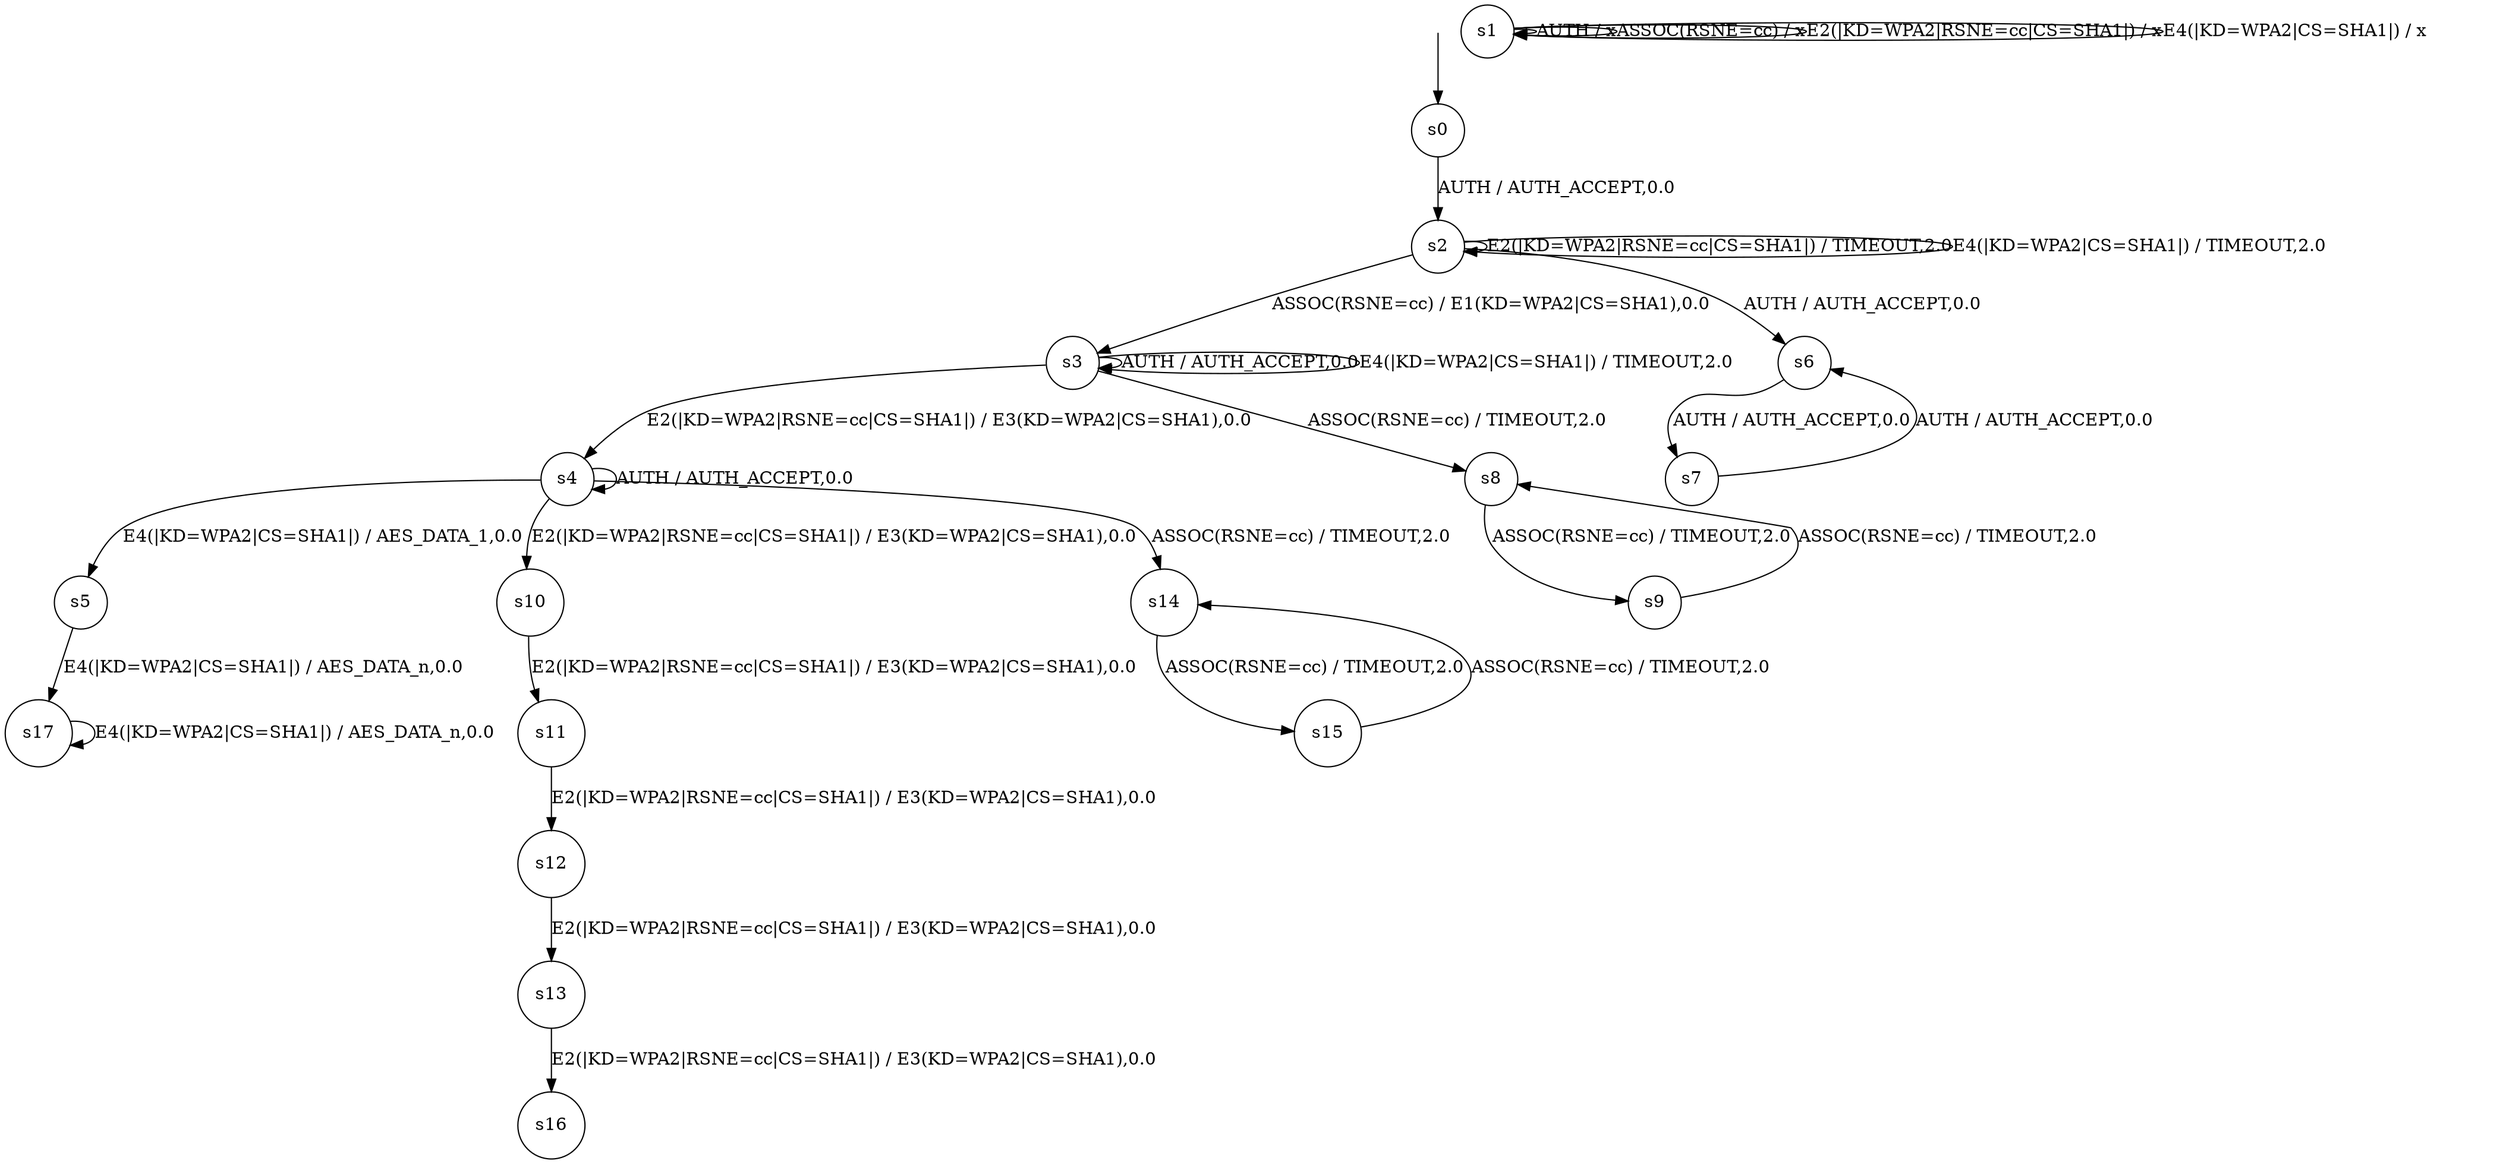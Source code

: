 digraph g {

	s0 [shape="circle" label="s0"];
	s1 [shape="circle" label="s1"];
	s2 [shape="circle" label="s2"];
	s3 [shape="circle" label="s3"];
	s4 [shape="circle" label="s4"];
	s5 [shape="circle" label="s5"];
	s6 [shape="circle" label="s6"];
	s7 [shape="circle" label="s7"];
	s8 [shape="circle" label="s8"];
	s9 [shape="circle" label="s9"];
	s10 [shape="circle" label="s10"];
	s11 [shape="circle" label="s11"];
	s12 [shape="circle" label="s12"];
	s13 [shape="circle" label="s13"];
	s14 [shape="circle" label="s14"];
	s15 [shape="circle" label="s15"];
	s16 [shape="circle" label="s16"];
	s17 [shape="circle" label="s17"];
	s0 -> s2 [label="AUTH / AUTH_ACCEPT,0.0"];
	s1 -> s1 [label="AUTH / x"];
	s1 -> s1 [label="ASSOC(RSNE=cc) / x"];
	s1 -> s1 [label="E2(|KD=WPA2|RSNE=cc|CS=SHA1|) / x"];
	s1 -> s1 [label="E4(|KD=WPA2|CS=SHA1|) / x"];
	s2 -> s6 [label="AUTH / AUTH_ACCEPT,0.0"];
	s2 -> s3 [label="ASSOC(RSNE=cc) / E1(KD=WPA2|CS=SHA1),0.0"];
	s2 -> s2 [label="E2(|KD=WPA2|RSNE=cc|CS=SHA1|) / TIMEOUT,2.0"];
	s2 -> s2 [label="E4(|KD=WPA2|CS=SHA1|) / TIMEOUT,2.0"];
	s3 -> s3 [label="AUTH / AUTH_ACCEPT,0.0"];
	s3 -> s8 [label="ASSOC(RSNE=cc) / TIMEOUT,2.0"];
	s3 -> s4 [label="E2(|KD=WPA2|RSNE=cc|CS=SHA1|) / E3(KD=WPA2|CS=SHA1),0.0"];
	s3 -> s3 [label="E4(|KD=WPA2|CS=SHA1|) / TIMEOUT,2.0"];
	s4 -> s4 [label="AUTH / AUTH_ACCEPT,0.0"];
	s4 -> s14 [label="ASSOC(RSNE=cc) / TIMEOUT,2.0"];
	s4 -> s10 [label="E2(|KD=WPA2|RSNE=cc|CS=SHA1|) / E3(KD=WPA2|CS=SHA1),0.0"];
	s4 -> s5 [label="E4(|KD=WPA2|CS=SHA1|) / AES_DATA_1,0.0"];
	s5 -> s17 [label="E4(|KD=WPA2|CS=SHA1|) / AES_DATA_n,0.0"];
	s6 -> s7 [label="AUTH / AUTH_ACCEPT,0.0"];
	s7 -> s6 [label="AUTH / AUTH_ACCEPT,0.0"];
	s8 -> s9 [label="ASSOC(RSNE=cc) / TIMEOUT,2.0"];
	s9 -> s8 [label="ASSOC(RSNE=cc) / TIMEOUT,2.0"];
	s10 -> s11 [label="E2(|KD=WPA2|RSNE=cc|CS=SHA1|) / E3(KD=WPA2|CS=SHA1),0.0"];
	s11 -> s12 [label="E2(|KD=WPA2|RSNE=cc|CS=SHA1|) / E3(KD=WPA2|CS=SHA1),0.0"];
	s12 -> s13 [label="E2(|KD=WPA2|RSNE=cc|CS=SHA1|) / E3(KD=WPA2|CS=SHA1),0.0"];
	s13 -> s16 [label="E2(|KD=WPA2|RSNE=cc|CS=SHA1|) / E3(KD=WPA2|CS=SHA1),0.0"];
	s14 -> s15 [label="ASSOC(RSNE=cc) / TIMEOUT,2.0"];
	s15 -> s14 [label="ASSOC(RSNE=cc) / TIMEOUT,2.0"];
	s17 -> s17 [label="E4(|KD=WPA2|CS=SHA1|) / AES_DATA_n,0.0"];

__start0 [label="" shape="none" width="0" height="0"];
__start0 -> s0;

}
